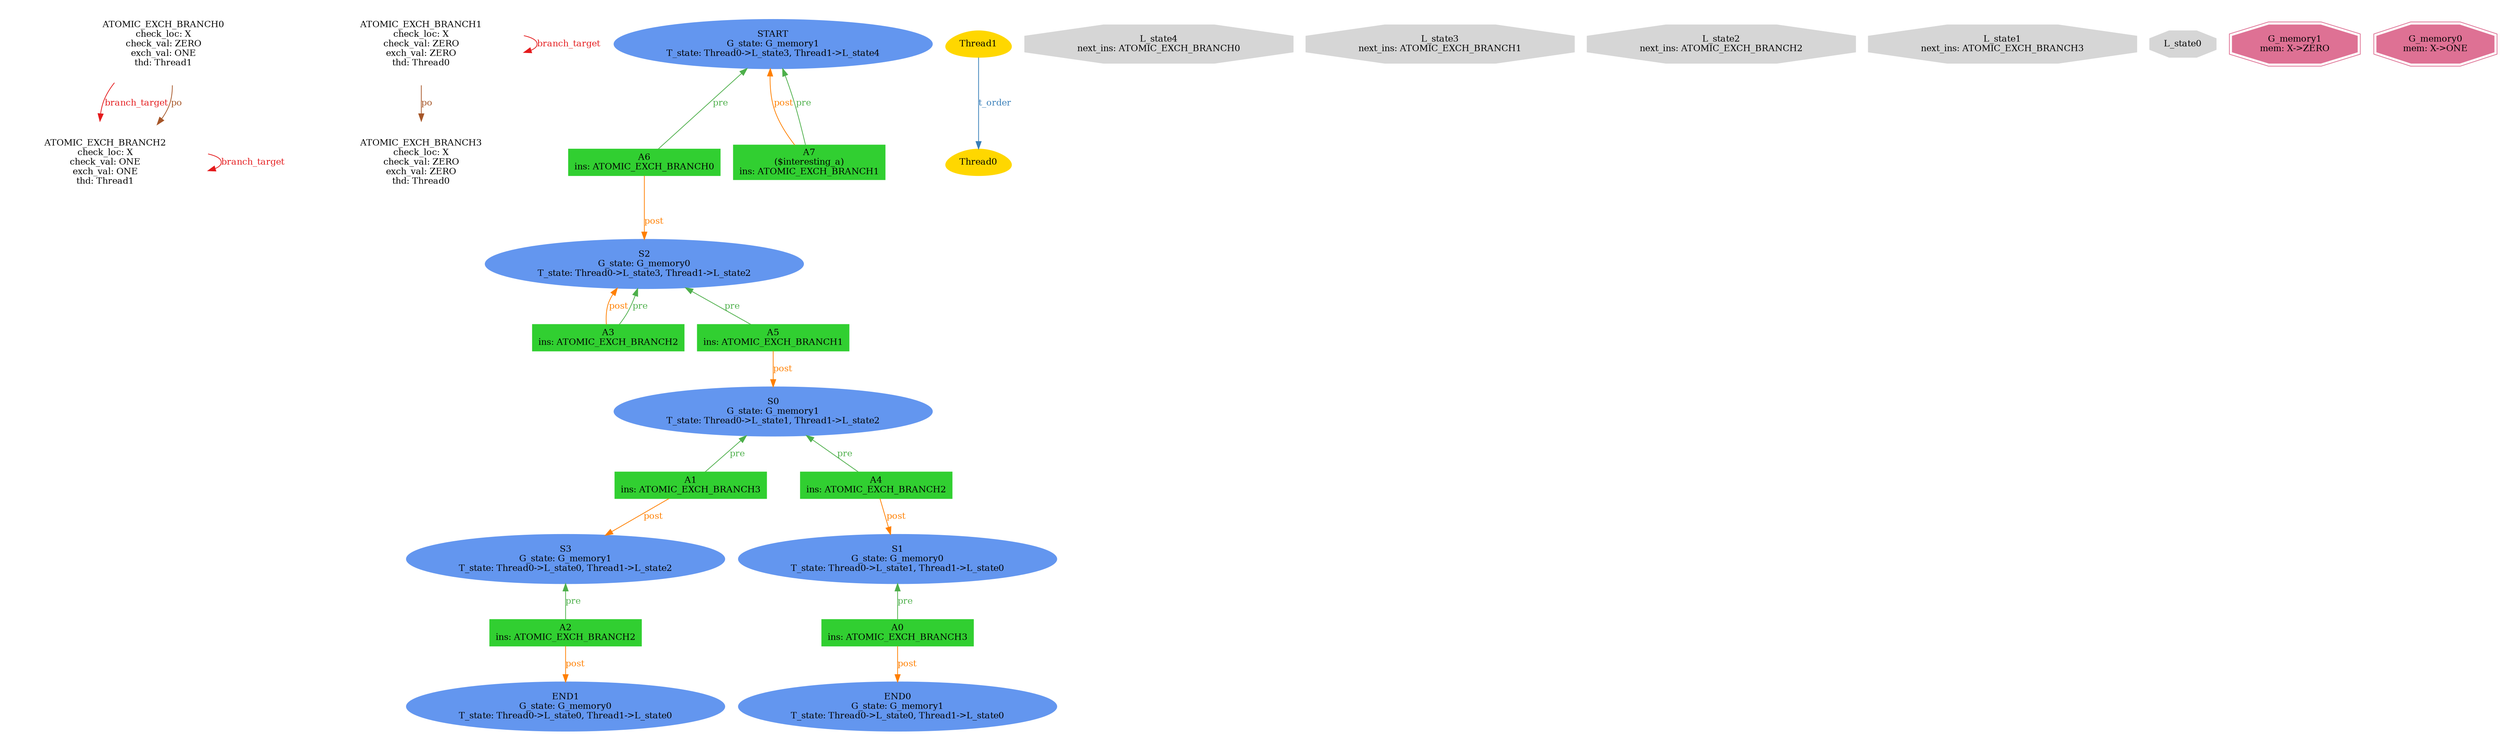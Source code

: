 digraph "graph" {
graph [fontsize=12]
node [fontsize=12]
edge [fontsize=12]
rankdir=TB;
"N22" -> "N21" [uuid = "<ATOMIC_EXCH_BRANCH0, ATOMIC_EXCH_BRANCH2>", color = "#e41a1c", fontcolor = "#e41a1c", style = "solid", label = "branch_target", dir = "forward", weight = "1"]
"N20" -> "N20" [uuid = "<ATOMIC_EXCH_BRANCH1, ATOMIC_EXCH_BRANCH1>", color = "#e41a1c", fontcolor = "#e41a1c", style = "solid", label = "branch_target", dir = "forward", weight = "1"]
"N21" -> "N21" [uuid = "<ATOMIC_EXCH_BRANCH2, ATOMIC_EXCH_BRANCH2>", color = "#e41a1c", fontcolor = "#e41a1c", style = "solid", label = "branch_target", dir = "forward", weight = "1"]
"N22" -> "N21" [uuid = "<ATOMIC_EXCH_BRANCH0, ATOMIC_EXCH_BRANCH2>", color = "#a65628", fontcolor = "#a65628", style = "solid", label = "po", dir = "forward", weight = "1"]
"N20" -> "N19" [uuid = "<ATOMIC_EXCH_BRANCH1, ATOMIC_EXCH_BRANCH3>", color = "#a65628", fontcolor = "#a65628", style = "solid", label = "po", dir = "forward", weight = "1"]
"N14" -> "N13" [uuid = "<A0, END0>", color = "#ff7f00", fontcolor = "#ff7f00", style = "solid", label = "post", dir = "forward", weight = "1"]
"N12" -> "N11" [uuid = "<A1, S3>", color = "#ff7f00", fontcolor = "#ff7f00", style = "solid", label = "post", dir = "forward", weight = "1"]
"N10" -> "N9" [uuid = "<A2, END1>", color = "#ff7f00", fontcolor = "#ff7f00", style = "solid", label = "post", dir = "forward", weight = "1"]
"N25" -> "N24" [uuid = "<A3, S2>", color = "#ff7f00", fontcolor = "#ff7f00", style = "solid", label = "post", dir = "back", weight = "1"]
"N16" -> "N15" [uuid = "<A4, S1>", color = "#ff7f00", fontcolor = "#ff7f00", style = "solid", label = "post", dir = "forward", weight = "1"]
"N18" -> "N17" [uuid = "<A5, S0>", color = "#ff7f00", fontcolor = "#ff7f00", style = "solid", label = "post", dir = "forward", weight = "1"]
"N26" -> "N25" [uuid = "<A6, S2>", color = "#ff7f00", fontcolor = "#ff7f00", style = "solid", label = "post", dir = "forward", weight = "1"]
"N27" -> "N23" [uuid = "<A7, START>", color = "#ff7f00", fontcolor = "#ff7f00", style = "solid", label = "post", dir = "back", weight = "1"]
"N15" -> "N14" [uuid = "<A0, S1>", color = "#4daf4a", fontcolor = "#4daf4a", style = "solid", label = "pre", dir = "back", weight = "1"]
"N17" -> "N12" [uuid = "<A1, S0>", color = "#4daf4a", fontcolor = "#4daf4a", style = "solid", label = "pre", dir = "back", weight = "1"]
"N11" -> "N10" [uuid = "<A2, S3>", color = "#4daf4a", fontcolor = "#4daf4a", style = "solid", label = "pre", dir = "back", weight = "1"]
"N25" -> "N24" [uuid = "<A3, S2>", color = "#4daf4a", fontcolor = "#4daf4a", style = "solid", label = "pre", dir = "back", weight = "1"]
"N17" -> "N16" [uuid = "<A4, S0>", color = "#4daf4a", fontcolor = "#4daf4a", style = "solid", label = "pre", dir = "back", weight = "1"]
"N25" -> "N18" [uuid = "<A5, S2>", color = "#4daf4a", fontcolor = "#4daf4a", style = "solid", label = "pre", dir = "back", weight = "1"]
"N27" -> "N26" [uuid = "<A6, START>", color = "#4daf4a", fontcolor = "#4daf4a", style = "solid", label = "pre", dir = "back", weight = "1"]
"N27" -> "N23" [uuid = "<A7, START>", color = "#4daf4a", fontcolor = "#4daf4a", style = "solid", label = "pre", dir = "back", weight = "1"]
"N8" -> "N7" [uuid = "<Thread1, Thread0>", color = "#377eb8", fontcolor = "#377eb8", style = "solid", label = "t_order", dir = "forward", weight = "1"]
"N0" [uuid="L_state4", label="L_state4\nnext_ins: ATOMIC_EXCH_BRANCH0", color="#d6d6d6", fontcolor = "#000000", shape = "octagon", style = "filled, solid"]
"N1" [uuid="L_state3", label="L_state3\nnext_ins: ATOMIC_EXCH_BRANCH1", color="#d6d6d6", fontcolor = "#000000", shape = "octagon", style = "filled, solid"]
"N2" [uuid="L_state2", label="L_state2\nnext_ins: ATOMIC_EXCH_BRANCH2", color="#d6d6d6", fontcolor = "#000000", shape = "octagon", style = "filled, solid"]
"N3" [uuid="L_state1", label="L_state1\nnext_ins: ATOMIC_EXCH_BRANCH3", color="#d6d6d6", fontcolor = "#000000", shape = "octagon", style = "filled, solid"]
"N4" [uuid="L_state0", label="L_state0", color="#d6d6d6", fontcolor = "#000000", shape = "octagon", style = "filled, solid"]
"N5" [uuid="G_memory1", label="G_memory1\nmem: X->ZERO", color="#de7194", fontcolor = "#000000", shape = "doubleoctagon", style = "filled, solid"]
"N6" [uuid="G_memory0", label="G_memory0\nmem: X->ONE", color="#de7194", fontcolor = "#000000", shape = "doubleoctagon", style = "filled, solid"]
"N7" [uuid="Thread0", label="Thread0", color="#ffd700", fontcolor = "#000000", shape = "egg", style = "filled, solid"]
"N8" [uuid="Thread1", label="Thread1", color="#ffd700", fontcolor = "#000000", shape = "egg", style = "filled, solid"]
"N9" [uuid="END1", label="END1\nG_state: G_memory0\nT_state: Thread0->L_state0, Thread1->L_state0", color="#6396ef", fontcolor = "#000000", shape = "ellipse", style = "filled, solid"]
"N10" [uuid="A2", label="A2\nins: ATOMIC_EXCH_BRANCH2", color="#31cf31", fontcolor = "#000000", shape = "box", style = "filled, solid"]
"N11" [uuid="S3", label="S3\nG_state: G_memory1\nT_state: Thread0->L_state0, Thread1->L_state2", color="#6396ef", fontcolor = "#000000", shape = "ellipse", style = "filled, solid"]
"N12" [uuid="A1", label="A1\nins: ATOMIC_EXCH_BRANCH3", color="#31cf31", fontcolor = "#000000", shape = "box", style = "filled, solid"]
"N13" [uuid="END0", label="END0\nG_state: G_memory1\nT_state: Thread0->L_state0, Thread1->L_state0", color="#6396ef", fontcolor = "#000000", shape = "ellipse", style = "filled, solid"]
"N14" [uuid="A0", label="A0\nins: ATOMIC_EXCH_BRANCH3", color="#31cf31", fontcolor = "#000000", shape = "box", style = "filled, solid"]
"N15" [uuid="S1", label="S1\nG_state: G_memory0\nT_state: Thread0->L_state1, Thread1->L_state0", color="#6396ef", fontcolor = "#000000", shape = "ellipse", style = "filled, solid"]
"N16" [uuid="A4", label="A4\nins: ATOMIC_EXCH_BRANCH2", color="#31cf31", fontcolor = "#000000", shape = "box", style = "filled, solid"]
"N17" [uuid="S0", label="S0\nG_state: G_memory1\nT_state: Thread0->L_state1, Thread1->L_state2", color="#6396ef", fontcolor = "#000000", shape = "ellipse", style = "filled, solid"]
"N18" [uuid="A5", label="A5\nins: ATOMIC_EXCH_BRANCH1", color="#31cf31", fontcolor = "#000000", shape = "box", style = "filled, solid"]
"N19" [uuid="ATOMIC_EXCH_BRANCH3", label="ATOMIC_EXCH_BRANCH3\ncheck_loc: X\ncheck_val: ZERO\nexch_val: ZERO\nthd: Thread0", color="#ffffff", fontcolor = "#000000", shape = "octagon", style = "filled, solid"]
"N20" [uuid="ATOMIC_EXCH_BRANCH1", label="ATOMIC_EXCH_BRANCH1\ncheck_loc: X\ncheck_val: ZERO\nexch_val: ZERO\nthd: Thread0", color="#ffffff", fontcolor = "#000000", shape = "octagon", style = "filled, solid"]
"N21" [uuid="ATOMIC_EXCH_BRANCH2", label="ATOMIC_EXCH_BRANCH2\ncheck_loc: X\ncheck_val: ONE\nexch_val: ONE\nthd: Thread1", color="#ffffff", fontcolor = "#000000", shape = "octagon", style = "filled, solid"]
"N22" [uuid="ATOMIC_EXCH_BRANCH0", label="ATOMIC_EXCH_BRANCH0\ncheck_loc: X\ncheck_val: ZERO\nexch_val: ONE\nthd: Thread1", color="#ffffff", fontcolor = "#000000", shape = "octagon", style = "filled, solid"]
"N23" [uuid="A7", label="A7\n($interesting_a)\nins: ATOMIC_EXCH_BRANCH1", color="#31cf31", fontcolor = "#000000", shape = "box", style = "filled, solid"]
"N24" [uuid="A3", label="A3\nins: ATOMIC_EXCH_BRANCH2", color="#31cf31", fontcolor = "#000000", shape = "box", style = "filled, solid"]
"N25" [uuid="S2", label="S2\nG_state: G_memory0\nT_state: Thread0->L_state3, Thread1->L_state2", color="#6396ef", fontcolor = "#000000", shape = "ellipse", style = "filled, solid"]
"N26" [uuid="A6", label="A6\nins: ATOMIC_EXCH_BRANCH0", color="#31cf31", fontcolor = "#000000", shape = "box", style = "filled, solid"]
"N27" [uuid="START", label="START\nG_state: G_memory1\nT_state: Thread0->L_state3, Thread1->L_state4", color="#6396ef", fontcolor = "#000000", shape = "ellipse", style = "filled, solid"]
}
